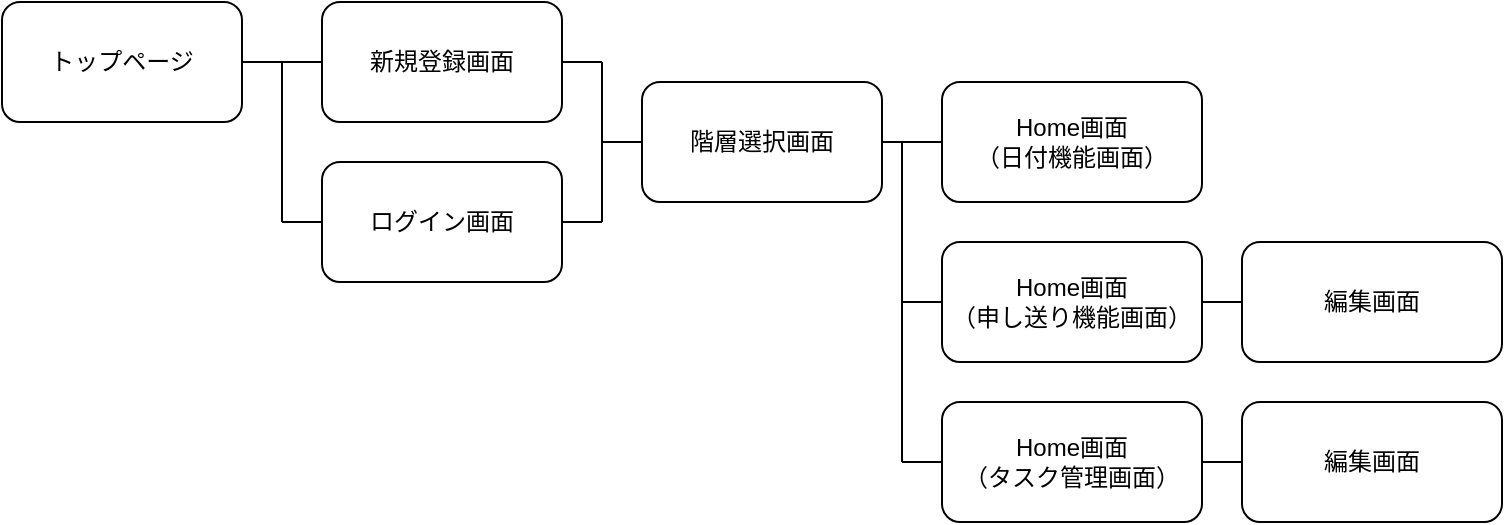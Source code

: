 <mxfile>
    <diagram id="yPtZ7YrPIAIrs4j7HPDn" name="ページ1">
        <mxGraphModel dx="508" dy="375" grid="1" gridSize="10" guides="1" tooltips="1" connect="1" arrows="1" fold="1" page="1" pageScale="1" pageWidth="827" pageHeight="1169" math="0" shadow="0">
            <root>
                <mxCell id="0"/>
                <mxCell id="1" parent="0"/>
                <mxCell id="4" value="&lt;font style=&quot;&quot; color=&quot;#000000&quot;&gt;トップページ&lt;/font&gt;" style="rounded=1;whiteSpace=wrap;html=1;fillColor=#FFFFFF;" vertex="1" parent="1">
                    <mxGeometry x="20" y="380" width="120" height="60" as="geometry"/>
                </mxCell>
                <mxCell id="6" value="" style="endArrow=none;html=1;fontColor=#000000;exitX=1;exitY=0.5;exitDx=0;exitDy=0;" edge="1" parent="1" source="4">
                    <mxGeometry width="50" height="50" relative="1" as="geometry">
                        <mxPoint x="150" y="410" as="sourcePoint"/>
                        <mxPoint x="190" y="410" as="targetPoint"/>
                    </mxGeometry>
                </mxCell>
                <mxCell id="7" value="新規登録画面" style="rounded=1;whiteSpace=wrap;html=1;fontColor=#000000;fillColor=#FFFFFF;" vertex="1" parent="1">
                    <mxGeometry x="180" y="380" width="120" height="60" as="geometry"/>
                </mxCell>
                <mxCell id="8" value="ログイン画面" style="rounded=1;whiteSpace=wrap;html=1;fontColor=#000000;fillColor=#FFFFFF;" vertex="1" parent="1">
                    <mxGeometry x="180" y="460" width="120" height="60" as="geometry"/>
                </mxCell>
                <mxCell id="9" value="階層選択画面" style="rounded=1;whiteSpace=wrap;html=1;fontColor=#000000;fillColor=#FFFFFF;" vertex="1" parent="1">
                    <mxGeometry x="340" y="420" width="120" height="60" as="geometry"/>
                </mxCell>
                <mxCell id="11" value="" style="endArrow=none;html=1;fontColor=#000000;" edge="1" parent="1">
                    <mxGeometry width="50" height="50" relative="1" as="geometry">
                        <mxPoint x="160" y="490" as="sourcePoint"/>
                        <mxPoint x="160" y="410" as="targetPoint"/>
                    </mxGeometry>
                </mxCell>
                <mxCell id="12" value="" style="endArrow=none;html=1;fontColor=#000000;exitX=0;exitY=0.5;exitDx=0;exitDy=0;" edge="1" parent="1" source="8">
                    <mxGeometry width="50" height="50" relative="1" as="geometry">
                        <mxPoint x="220" y="460" as="sourcePoint"/>
                        <mxPoint x="160" y="490" as="targetPoint"/>
                    </mxGeometry>
                </mxCell>
                <mxCell id="13" value="" style="endArrow=none;html=1;fontColor=#000000;" edge="1" parent="1">
                    <mxGeometry width="50" height="50" relative="1" as="geometry">
                        <mxPoint x="300" y="490" as="sourcePoint"/>
                        <mxPoint x="320" y="490" as="targetPoint"/>
                    </mxGeometry>
                </mxCell>
                <mxCell id="14" value="" style="endArrow=none;html=1;fontColor=#000000;exitX=1;exitY=0.5;exitDx=0;exitDy=0;" edge="1" parent="1" source="7">
                    <mxGeometry width="50" height="50" relative="1" as="geometry">
                        <mxPoint x="310" y="500" as="sourcePoint"/>
                        <mxPoint x="320" y="410" as="targetPoint"/>
                    </mxGeometry>
                </mxCell>
                <mxCell id="15" value="" style="endArrow=none;html=1;fontColor=#000000;" edge="1" parent="1">
                    <mxGeometry width="50" height="50" relative="1" as="geometry">
                        <mxPoint x="320" y="410" as="sourcePoint"/>
                        <mxPoint x="320" y="490" as="targetPoint"/>
                    </mxGeometry>
                </mxCell>
                <mxCell id="16" value="" style="endArrow=none;html=1;fontColor=#000000;" edge="1" parent="1">
                    <mxGeometry width="50" height="50" relative="1" as="geometry">
                        <mxPoint x="320" y="450" as="sourcePoint"/>
                        <mxPoint x="340" y="450" as="targetPoint"/>
                    </mxGeometry>
                </mxCell>
                <mxCell id="19" value="Home画面&lt;br&gt;（日付機能画面）" style="rounded=1;whiteSpace=wrap;html=1;fontColor=#000000;fillColor=#FFFFFF;" vertex="1" parent="1">
                    <mxGeometry x="490" y="420" width="130" height="60" as="geometry"/>
                </mxCell>
                <mxCell id="20" value="" style="endArrow=none;html=1;fontColor=#000000;exitX=1;exitY=0.5;exitDx=0;exitDy=0;entryX=0;entryY=0.5;entryDx=0;entryDy=0;" edge="1" parent="1" source="9" target="19">
                    <mxGeometry width="50" height="50" relative="1" as="geometry">
                        <mxPoint x="330" y="460" as="sourcePoint"/>
                        <mxPoint x="350" y="460" as="targetPoint"/>
                    </mxGeometry>
                </mxCell>
                <mxCell id="21" value="Home画面&lt;br&gt;（申し送り機能画面）" style="rounded=1;whiteSpace=wrap;html=1;fontColor=#000000;fillColor=#FFFFFF;" vertex="1" parent="1">
                    <mxGeometry x="490" y="500" width="130" height="60" as="geometry"/>
                </mxCell>
                <mxCell id="22" value="Home画面&lt;br&gt;（タスク管理画面）" style="rounded=1;whiteSpace=wrap;html=1;fontColor=#000000;fillColor=#FFFFFF;" vertex="1" parent="1">
                    <mxGeometry x="490" y="580" width="130" height="60" as="geometry"/>
                </mxCell>
                <mxCell id="23" value="" style="endArrow=none;html=1;fontColor=#000000;" edge="1" parent="1">
                    <mxGeometry width="50" height="50" relative="1" as="geometry">
                        <mxPoint x="470" y="450" as="sourcePoint"/>
                        <mxPoint x="470" y="610" as="targetPoint"/>
                    </mxGeometry>
                </mxCell>
                <mxCell id="24" value="" style="endArrow=none;html=1;fontColor=#000000;entryX=0;entryY=0.5;entryDx=0;entryDy=0;" edge="1" parent="1" target="21">
                    <mxGeometry width="50" height="50" relative="1" as="geometry">
                        <mxPoint x="470" y="530" as="sourcePoint"/>
                        <mxPoint x="510" y="470" as="targetPoint"/>
                    </mxGeometry>
                </mxCell>
                <mxCell id="25" value="" style="endArrow=none;html=1;fontColor=#000000;entryX=0;entryY=0.5;entryDx=0;entryDy=0;" edge="1" parent="1" target="22">
                    <mxGeometry width="50" height="50" relative="1" as="geometry">
                        <mxPoint x="470" y="610" as="sourcePoint"/>
                        <mxPoint x="520" y="480" as="targetPoint"/>
                    </mxGeometry>
                </mxCell>
                <mxCell id="26" value="編集画面" style="rounded=1;whiteSpace=wrap;html=1;fontColor=#000000;fillColor=#FFFFFF;" vertex="1" parent="1">
                    <mxGeometry x="640" y="500" width="130" height="60" as="geometry"/>
                </mxCell>
                <mxCell id="27" value="編集画面" style="rounded=1;whiteSpace=wrap;html=1;fontColor=#000000;fillColor=#FFFFFF;" vertex="1" parent="1">
                    <mxGeometry x="640" y="580" width="130" height="60" as="geometry"/>
                </mxCell>
                <mxCell id="28" value="" style="endArrow=none;html=1;fontColor=#000000;entryX=0;entryY=0.5;entryDx=0;entryDy=0;" edge="1" parent="1" target="26">
                    <mxGeometry width="50" height="50" relative="1" as="geometry">
                        <mxPoint x="620" y="530" as="sourcePoint"/>
                        <mxPoint x="500" y="540" as="targetPoint"/>
                    </mxGeometry>
                </mxCell>
                <mxCell id="29" value="" style="endArrow=none;html=1;fontColor=#000000;entryX=0;entryY=0.5;entryDx=0;entryDy=0;exitX=1;exitY=0.5;exitDx=0;exitDy=0;" edge="1" parent="1" source="22" target="27">
                    <mxGeometry width="50" height="50" relative="1" as="geometry">
                        <mxPoint x="490" y="550" as="sourcePoint"/>
                        <mxPoint x="510" y="550" as="targetPoint"/>
                    </mxGeometry>
                </mxCell>
            </root>
        </mxGraphModel>
    </diagram>
</mxfile>